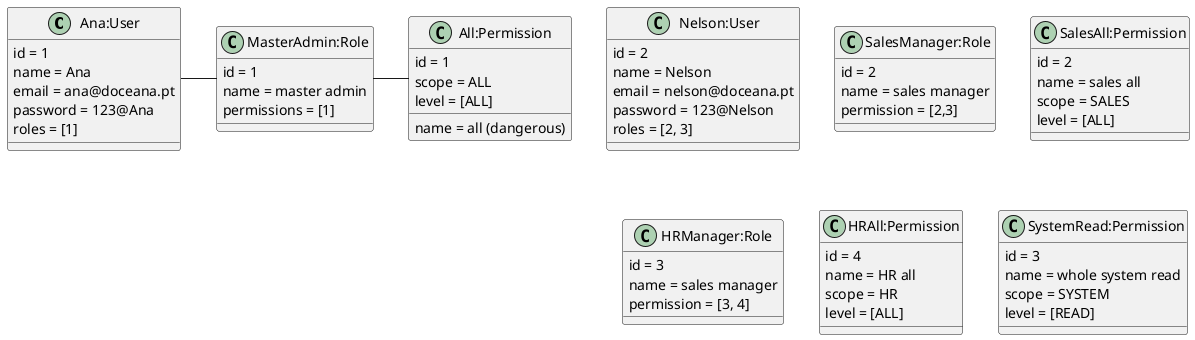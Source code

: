 @startuml

class Ana:User {
    id = 1
    name = Ana
    email = ana@doceana.pt
    password = 123@Ana
    roles = [1]
}

class MasterAdmin:Role{
    id = 1
    name = master admin
    permissions = [1]
}

class All:Permission{
    id = 1
    name = all (dangerous)
    scope = ALL
    level = [ALL]
}

"Ana:User" - "MasterAdmin:Role"
"MasterAdmin:Role" - "All:Permission"


class Nelson:User{
    id = 2
    name = Nelson
    email = nelson@doceana.pt
    password = 123@Nelson
    roles = [2, 3]
}

class SalesManager:Role{
    id = 2
    name = sales manager
    permission = [2,3]
}

class SalesAll:Permission{
    id = 2
    name = sales all
    scope = SALES
    level = [ALL]
}

class HRManager:Role{
    id = 3
    name = sales manager
    permission = [3, 4]
}

class HRAll:Permission{
    id = 4
    name = HR all
    scope = HR
    level = [ALL]
}

class SystemRead:Permission {
    id = 3
    name = whole system read
    scope = SYSTEM
    level = [READ]
}

'class SalesEmployee:Role{
'    id =
'    name = employee
'    permissions = []
'}

'class HRManager:Role{
'id = 3
'name = HR manager
'permission = []
'}
'
'class All:Permission{
'}
@enduml